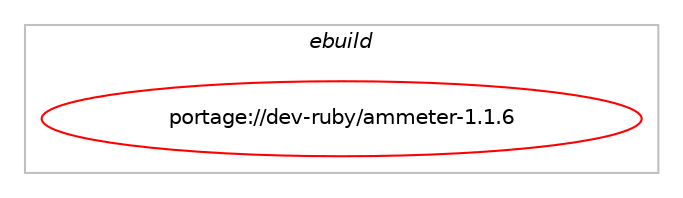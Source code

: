 digraph prolog {

# *************
# Graph options
# *************

newrank=true;
concentrate=true;
compound=true;
graph [rankdir=LR,fontname=Helvetica,fontsize=10,ranksep=1.5];#, ranksep=2.5, nodesep=0.2];
edge  [arrowhead=vee];
node  [fontname=Helvetica,fontsize=10];

# **********
# The ebuild
# **********

subgraph cluster_leftcol {
color=gray;
label=<<i>ebuild</i>>;
id [label="portage://dev-ruby/ammeter-1.1.6", color=red, width=4, href="../dev-ruby/ammeter-1.1.6.svg"];
}

# ****************
# The dependencies
# ****************

subgraph cluster_midcol {
color=gray;
label=<<i>dependencies</i>>;
subgraph cluster_compile {
fillcolor="#eeeeee";
style=filled;
label=<<i>compile</i>>;
# *** BEGIN UNKNOWN DEPENDENCY TYPE (TODO) ***
# id -> equal(use_conditional_group(positive,ruby_targets_ruby31,portage://dev-ruby/ammeter-1.1.6,[package_dependency(portage://dev-ruby/ammeter-1.1.6,install,no,dev-lang,ruby,none,[,,],[slot(3.1)],[])]))
# *** END UNKNOWN DEPENDENCY TYPE (TODO) ***

# *** BEGIN UNKNOWN DEPENDENCY TYPE (TODO) ***
# id -> equal(use_conditional_group(positive,ruby_targets_ruby31,portage://dev-ruby/ammeter-1.1.6,[package_dependency(portage://dev-ruby/ammeter-1.1.6,install,no,virtual,rubygems,none,[,,],[],[use(enable(ruby_targets_ruby31),negative)])]))
# *** END UNKNOWN DEPENDENCY TYPE (TODO) ***

# *** BEGIN UNKNOWN DEPENDENCY TYPE (TODO) ***
# id -> equal(use_conditional_group(positive,ruby_targets_ruby32,portage://dev-ruby/ammeter-1.1.6,[package_dependency(portage://dev-ruby/ammeter-1.1.6,install,no,dev-lang,ruby,none,[,,],[slot(3.2)],[])]))
# *** END UNKNOWN DEPENDENCY TYPE (TODO) ***

# *** BEGIN UNKNOWN DEPENDENCY TYPE (TODO) ***
# id -> equal(use_conditional_group(positive,ruby_targets_ruby32,portage://dev-ruby/ammeter-1.1.6,[package_dependency(portage://dev-ruby/ammeter-1.1.6,install,no,virtual,rubygems,none,[,,],[],[use(enable(ruby_targets_ruby32),negative)])]))
# *** END UNKNOWN DEPENDENCY TYPE (TODO) ***

}
subgraph cluster_compileandrun {
fillcolor="#eeeeee";
style=filled;
label=<<i>compile and run</i>>;
}
subgraph cluster_run {
fillcolor="#eeeeee";
style=filled;
label=<<i>run</i>>;
# *** BEGIN UNKNOWN DEPENDENCY TYPE (TODO) ***
# id -> equal(use_conditional_group(positive,ruby_targets_ruby31,portage://dev-ruby/ammeter-1.1.6,[package_dependency(portage://dev-ruby/ammeter-1.1.6,run,no,dev-lang,ruby,none,[,,],[slot(3.1)],[])]))
# *** END UNKNOWN DEPENDENCY TYPE (TODO) ***

# *** BEGIN UNKNOWN DEPENDENCY TYPE (TODO) ***
# id -> equal(use_conditional_group(positive,ruby_targets_ruby31,portage://dev-ruby/ammeter-1.1.6,[package_dependency(portage://dev-ruby/ammeter-1.1.6,run,no,dev-ruby,activesupport,greaterequal,[3.0,,,3.0],any_different_slot,[use(enable(ruby_targets_ruby31),negative)]),package_dependency(portage://dev-ruby/ammeter-1.1.6,run,no,dev-ruby,railties,greaterequal,[3.0,,,3.0],any_different_slot,[use(enable(ruby_targets_ruby31),negative)]),package_dependency(portage://dev-ruby/ammeter-1.1.6,run,no,dev-ruby,rspec-rails,greaterequal,[2.2,,,2.2],any_different_slot,[use(enable(ruby_targets_ruby31),negative)])]))
# *** END UNKNOWN DEPENDENCY TYPE (TODO) ***

# *** BEGIN UNKNOWN DEPENDENCY TYPE (TODO) ***
# id -> equal(use_conditional_group(positive,ruby_targets_ruby31,portage://dev-ruby/ammeter-1.1.6,[package_dependency(portage://dev-ruby/ammeter-1.1.6,run,no,virtual,rubygems,none,[,,],[],[use(enable(ruby_targets_ruby31),negative)])]))
# *** END UNKNOWN DEPENDENCY TYPE (TODO) ***

# *** BEGIN UNKNOWN DEPENDENCY TYPE (TODO) ***
# id -> equal(use_conditional_group(positive,ruby_targets_ruby32,portage://dev-ruby/ammeter-1.1.6,[package_dependency(portage://dev-ruby/ammeter-1.1.6,run,no,dev-lang,ruby,none,[,,],[slot(3.2)],[])]))
# *** END UNKNOWN DEPENDENCY TYPE (TODO) ***

# *** BEGIN UNKNOWN DEPENDENCY TYPE (TODO) ***
# id -> equal(use_conditional_group(positive,ruby_targets_ruby32,portage://dev-ruby/ammeter-1.1.6,[package_dependency(portage://dev-ruby/ammeter-1.1.6,run,no,dev-ruby,activesupport,greaterequal,[3.0,,,3.0],any_different_slot,[use(enable(ruby_targets_ruby32),negative)]),package_dependency(portage://dev-ruby/ammeter-1.1.6,run,no,dev-ruby,railties,greaterequal,[3.0,,,3.0],any_different_slot,[use(enable(ruby_targets_ruby32),negative)]),package_dependency(portage://dev-ruby/ammeter-1.1.6,run,no,dev-ruby,rspec-rails,greaterequal,[2.2,,,2.2],any_different_slot,[use(enable(ruby_targets_ruby32),negative)])]))
# *** END UNKNOWN DEPENDENCY TYPE (TODO) ***

# *** BEGIN UNKNOWN DEPENDENCY TYPE (TODO) ***
# id -> equal(use_conditional_group(positive,ruby_targets_ruby32,portage://dev-ruby/ammeter-1.1.6,[package_dependency(portage://dev-ruby/ammeter-1.1.6,run,no,virtual,rubygems,none,[,,],[],[use(enable(ruby_targets_ruby32),negative)])]))
# *** END UNKNOWN DEPENDENCY TYPE (TODO) ***

}
}

# **************
# The candidates
# **************

subgraph cluster_choices {
rank=same;
color=gray;
label=<<i>candidates</i>>;

}

}
